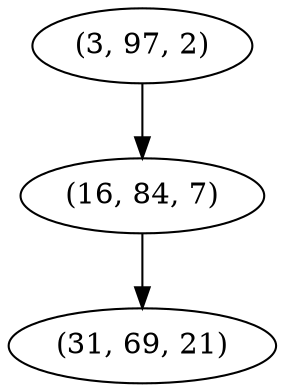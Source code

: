 digraph tree {
    "(3, 97, 2)";
    "(16, 84, 7)";
    "(31, 69, 21)";
    "(3, 97, 2)" -> "(16, 84, 7)";
    "(16, 84, 7)" -> "(31, 69, 21)";
}
